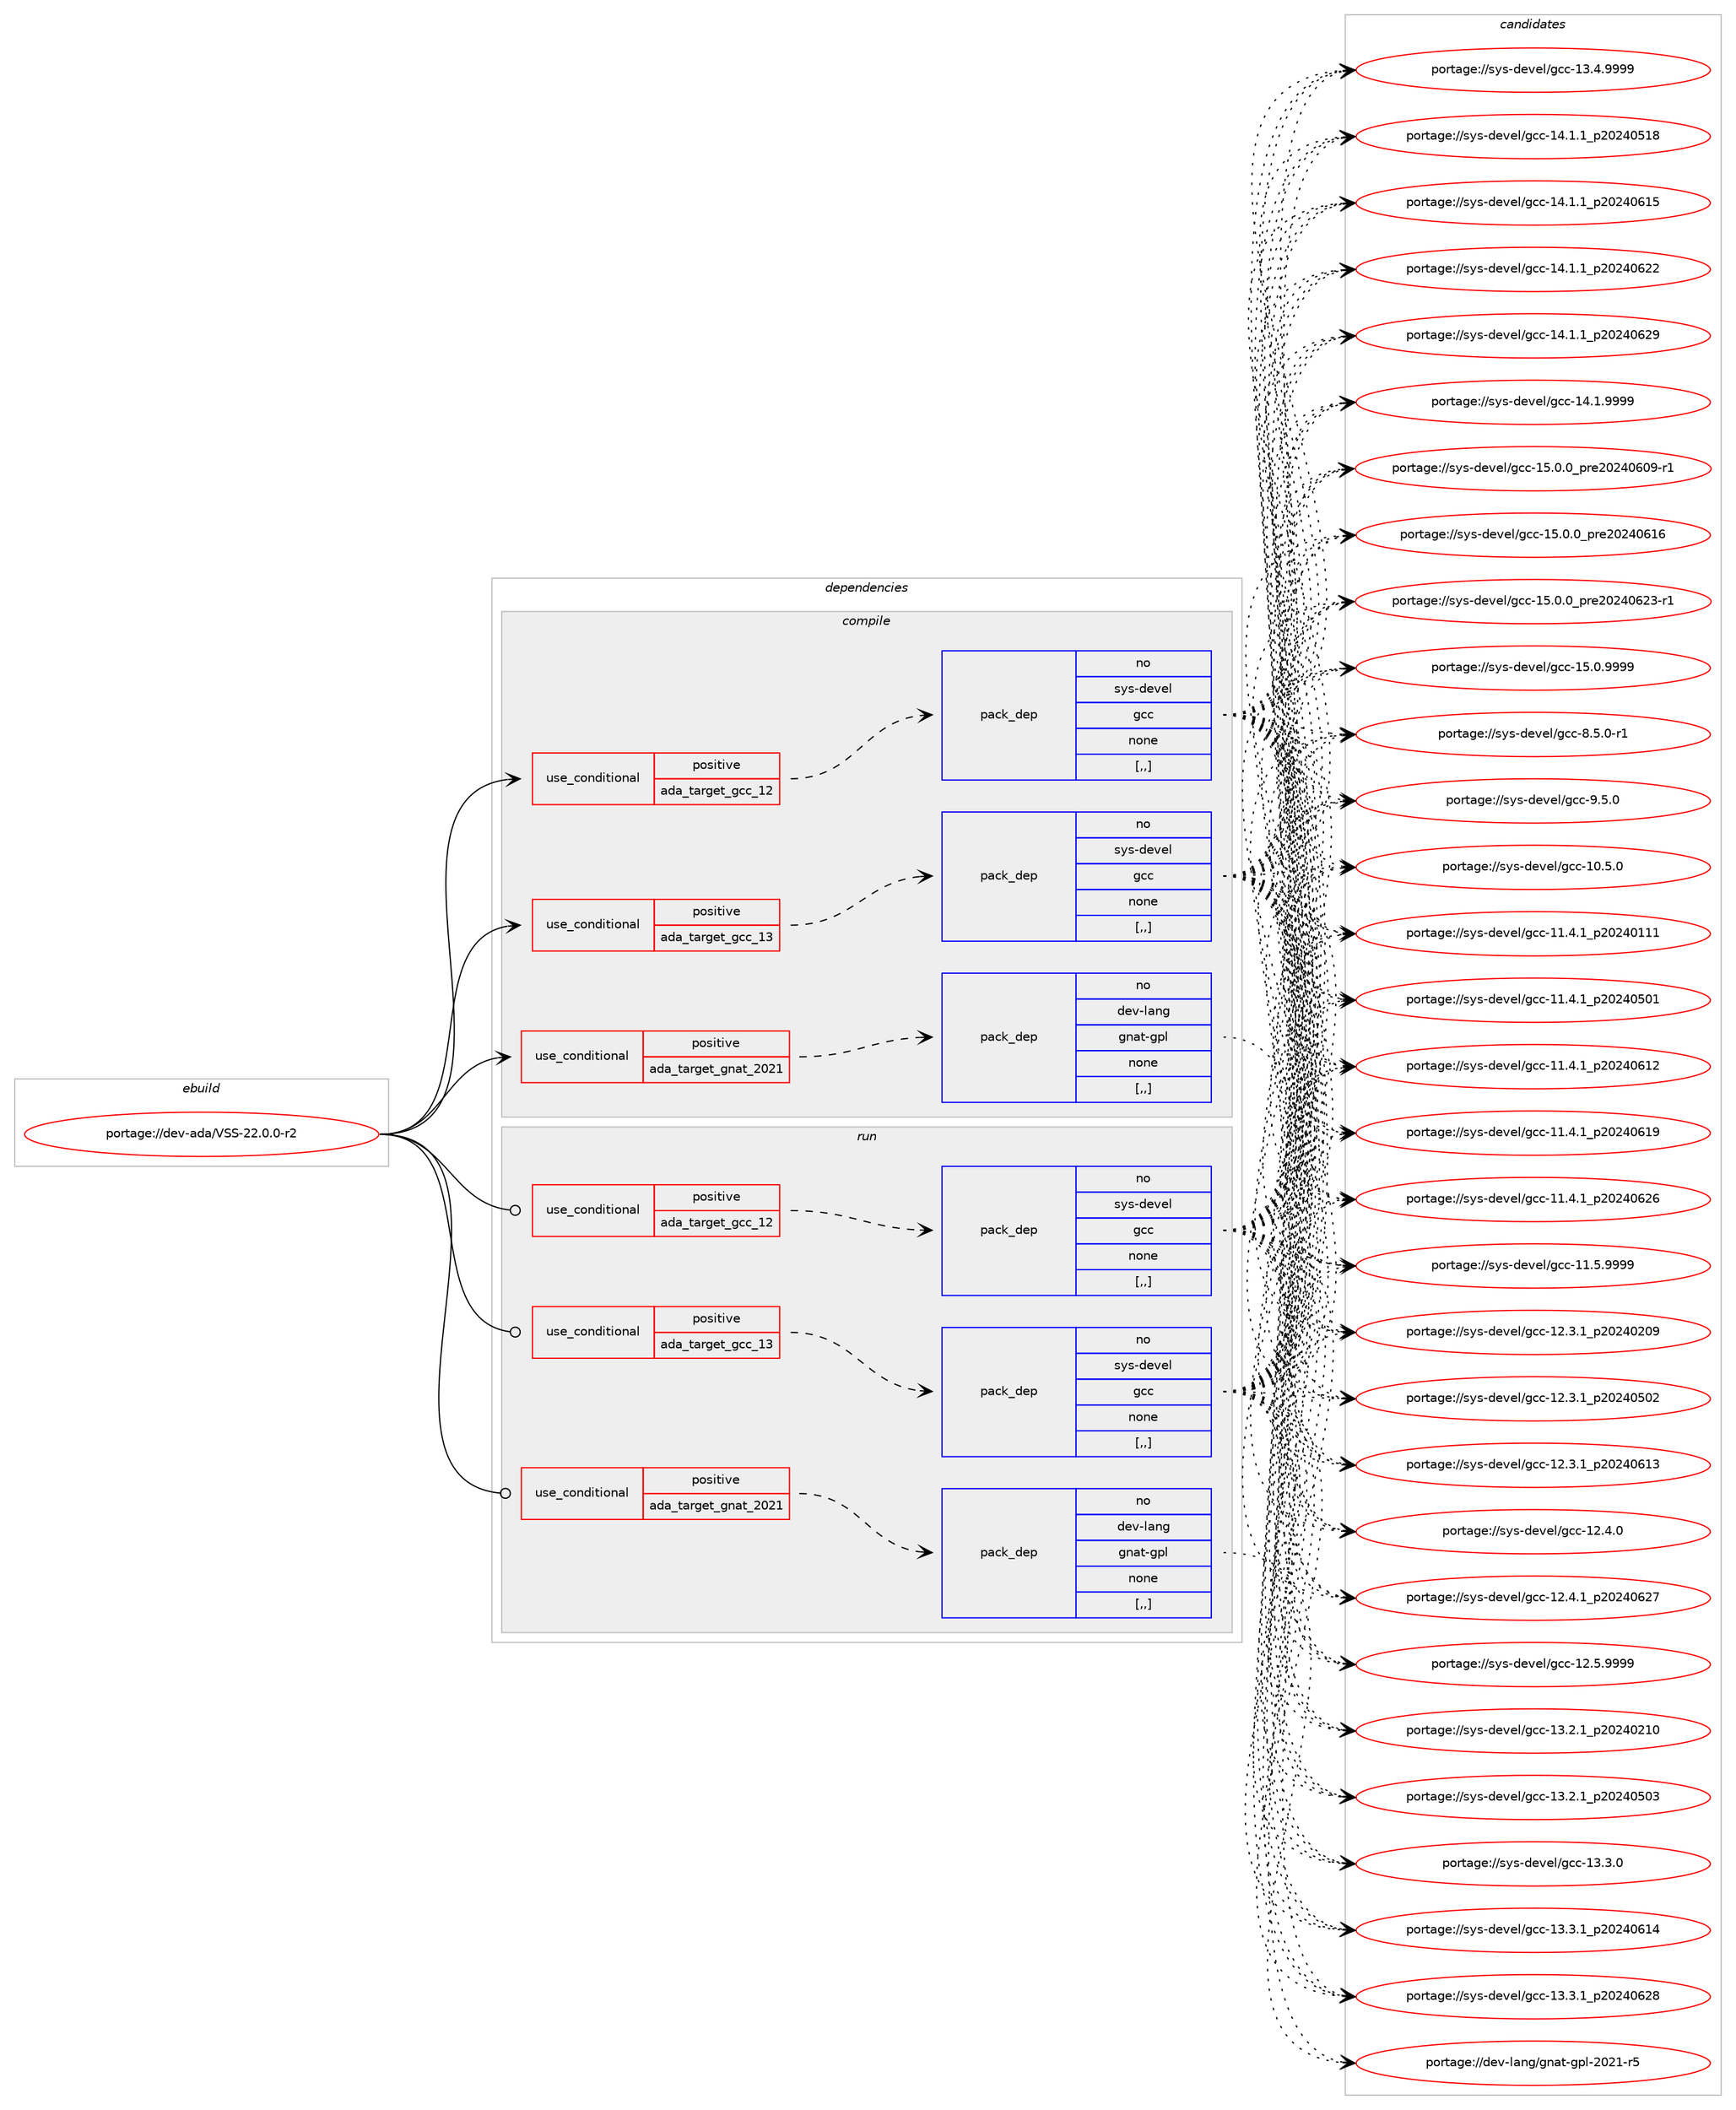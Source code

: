 digraph prolog {

# *************
# Graph options
# *************

newrank=true;
concentrate=true;
compound=true;
graph [rankdir=LR,fontname=Helvetica,fontsize=10,ranksep=1.5];#, ranksep=2.5, nodesep=0.2];
edge  [arrowhead=vee];
node  [fontname=Helvetica,fontsize=10];

# **********
# The ebuild
# **********

subgraph cluster_leftcol {
color=gray;
rank=same;
label=<<i>ebuild</i>>;
id [label="portage://dev-ada/VSS-22.0.0-r2", color=red, width=4, href="../dev-ada/VSS-22.0.0-r2.svg"];
}

# ****************
# The dependencies
# ****************

subgraph cluster_midcol {
color=gray;
label=<<i>dependencies</i>>;
subgraph cluster_compile {
fillcolor="#eeeeee";
style=filled;
label=<<i>compile</i>>;
subgraph cond15946 {
dependency61896 [label=<<TABLE BORDER="0" CELLBORDER="1" CELLSPACING="0" CELLPADDING="4"><TR><TD ROWSPAN="3" CELLPADDING="10">use_conditional</TD></TR><TR><TD>positive</TD></TR><TR><TD>ada_target_gcc_12</TD></TR></TABLE>>, shape=none, color=red];
subgraph pack45059 {
dependency61897 [label=<<TABLE BORDER="0" CELLBORDER="1" CELLSPACING="0" CELLPADDING="4" WIDTH="220"><TR><TD ROWSPAN="6" CELLPADDING="30">pack_dep</TD></TR><TR><TD WIDTH="110">no</TD></TR><TR><TD>sys-devel</TD></TR><TR><TD>gcc</TD></TR><TR><TD>none</TD></TR><TR><TD>[,,]</TD></TR></TABLE>>, shape=none, color=blue];
}
dependency61896:e -> dependency61897:w [weight=20,style="dashed",arrowhead="vee"];
}
id:e -> dependency61896:w [weight=20,style="solid",arrowhead="vee"];
subgraph cond15947 {
dependency61898 [label=<<TABLE BORDER="0" CELLBORDER="1" CELLSPACING="0" CELLPADDING="4"><TR><TD ROWSPAN="3" CELLPADDING="10">use_conditional</TD></TR><TR><TD>positive</TD></TR><TR><TD>ada_target_gcc_13</TD></TR></TABLE>>, shape=none, color=red];
subgraph pack45060 {
dependency61899 [label=<<TABLE BORDER="0" CELLBORDER="1" CELLSPACING="0" CELLPADDING="4" WIDTH="220"><TR><TD ROWSPAN="6" CELLPADDING="30">pack_dep</TD></TR><TR><TD WIDTH="110">no</TD></TR><TR><TD>sys-devel</TD></TR><TR><TD>gcc</TD></TR><TR><TD>none</TD></TR><TR><TD>[,,]</TD></TR></TABLE>>, shape=none, color=blue];
}
dependency61898:e -> dependency61899:w [weight=20,style="dashed",arrowhead="vee"];
}
id:e -> dependency61898:w [weight=20,style="solid",arrowhead="vee"];
subgraph cond15948 {
dependency61900 [label=<<TABLE BORDER="0" CELLBORDER="1" CELLSPACING="0" CELLPADDING="4"><TR><TD ROWSPAN="3" CELLPADDING="10">use_conditional</TD></TR><TR><TD>positive</TD></TR><TR><TD>ada_target_gnat_2021</TD></TR></TABLE>>, shape=none, color=red];
subgraph pack45061 {
dependency61901 [label=<<TABLE BORDER="0" CELLBORDER="1" CELLSPACING="0" CELLPADDING="4" WIDTH="220"><TR><TD ROWSPAN="6" CELLPADDING="30">pack_dep</TD></TR><TR><TD WIDTH="110">no</TD></TR><TR><TD>dev-lang</TD></TR><TR><TD>gnat-gpl</TD></TR><TR><TD>none</TD></TR><TR><TD>[,,]</TD></TR></TABLE>>, shape=none, color=blue];
}
dependency61900:e -> dependency61901:w [weight=20,style="dashed",arrowhead="vee"];
}
id:e -> dependency61900:w [weight=20,style="solid",arrowhead="vee"];
}
subgraph cluster_compileandrun {
fillcolor="#eeeeee";
style=filled;
label=<<i>compile and run</i>>;
}
subgraph cluster_run {
fillcolor="#eeeeee";
style=filled;
label=<<i>run</i>>;
subgraph cond15949 {
dependency61902 [label=<<TABLE BORDER="0" CELLBORDER="1" CELLSPACING="0" CELLPADDING="4"><TR><TD ROWSPAN="3" CELLPADDING="10">use_conditional</TD></TR><TR><TD>positive</TD></TR><TR><TD>ada_target_gcc_12</TD></TR></TABLE>>, shape=none, color=red];
subgraph pack45062 {
dependency61903 [label=<<TABLE BORDER="0" CELLBORDER="1" CELLSPACING="0" CELLPADDING="4" WIDTH="220"><TR><TD ROWSPAN="6" CELLPADDING="30">pack_dep</TD></TR><TR><TD WIDTH="110">no</TD></TR><TR><TD>sys-devel</TD></TR><TR><TD>gcc</TD></TR><TR><TD>none</TD></TR><TR><TD>[,,]</TD></TR></TABLE>>, shape=none, color=blue];
}
dependency61902:e -> dependency61903:w [weight=20,style="dashed",arrowhead="vee"];
}
id:e -> dependency61902:w [weight=20,style="solid",arrowhead="odot"];
subgraph cond15950 {
dependency61904 [label=<<TABLE BORDER="0" CELLBORDER="1" CELLSPACING="0" CELLPADDING="4"><TR><TD ROWSPAN="3" CELLPADDING="10">use_conditional</TD></TR><TR><TD>positive</TD></TR><TR><TD>ada_target_gcc_13</TD></TR></TABLE>>, shape=none, color=red];
subgraph pack45063 {
dependency61905 [label=<<TABLE BORDER="0" CELLBORDER="1" CELLSPACING="0" CELLPADDING="4" WIDTH="220"><TR><TD ROWSPAN="6" CELLPADDING="30">pack_dep</TD></TR><TR><TD WIDTH="110">no</TD></TR><TR><TD>sys-devel</TD></TR><TR><TD>gcc</TD></TR><TR><TD>none</TD></TR><TR><TD>[,,]</TD></TR></TABLE>>, shape=none, color=blue];
}
dependency61904:e -> dependency61905:w [weight=20,style="dashed",arrowhead="vee"];
}
id:e -> dependency61904:w [weight=20,style="solid",arrowhead="odot"];
subgraph cond15951 {
dependency61906 [label=<<TABLE BORDER="0" CELLBORDER="1" CELLSPACING="0" CELLPADDING="4"><TR><TD ROWSPAN="3" CELLPADDING="10">use_conditional</TD></TR><TR><TD>positive</TD></TR><TR><TD>ada_target_gnat_2021</TD></TR></TABLE>>, shape=none, color=red];
subgraph pack45064 {
dependency61907 [label=<<TABLE BORDER="0" CELLBORDER="1" CELLSPACING="0" CELLPADDING="4" WIDTH="220"><TR><TD ROWSPAN="6" CELLPADDING="30">pack_dep</TD></TR><TR><TD WIDTH="110">no</TD></TR><TR><TD>dev-lang</TD></TR><TR><TD>gnat-gpl</TD></TR><TR><TD>none</TD></TR><TR><TD>[,,]</TD></TR></TABLE>>, shape=none, color=blue];
}
dependency61906:e -> dependency61907:w [weight=20,style="dashed",arrowhead="vee"];
}
id:e -> dependency61906:w [weight=20,style="solid",arrowhead="odot"];
}
}

# **************
# The candidates
# **************

subgraph cluster_choices {
rank=same;
color=gray;
label=<<i>candidates</i>>;

subgraph choice45059 {
color=black;
nodesep=1;
choice1151211154510010111810110847103999945494846534648 [label="portage://sys-devel/gcc-10.5.0", color=red, width=4,href="../sys-devel/gcc-10.5.0.svg"];
choice1151211154510010111810110847103999945494946524649951125048505248494949 [label="portage://sys-devel/gcc-11.4.1_p20240111", color=red, width=4,href="../sys-devel/gcc-11.4.1_p20240111.svg"];
choice1151211154510010111810110847103999945494946524649951125048505248534849 [label="portage://sys-devel/gcc-11.4.1_p20240501", color=red, width=4,href="../sys-devel/gcc-11.4.1_p20240501.svg"];
choice1151211154510010111810110847103999945494946524649951125048505248544950 [label="portage://sys-devel/gcc-11.4.1_p20240612", color=red, width=4,href="../sys-devel/gcc-11.4.1_p20240612.svg"];
choice1151211154510010111810110847103999945494946524649951125048505248544957 [label="portage://sys-devel/gcc-11.4.1_p20240619", color=red, width=4,href="../sys-devel/gcc-11.4.1_p20240619.svg"];
choice1151211154510010111810110847103999945494946524649951125048505248545054 [label="portage://sys-devel/gcc-11.4.1_p20240626", color=red, width=4,href="../sys-devel/gcc-11.4.1_p20240626.svg"];
choice1151211154510010111810110847103999945494946534657575757 [label="portage://sys-devel/gcc-11.5.9999", color=red, width=4,href="../sys-devel/gcc-11.5.9999.svg"];
choice1151211154510010111810110847103999945495046514649951125048505248504857 [label="portage://sys-devel/gcc-12.3.1_p20240209", color=red, width=4,href="../sys-devel/gcc-12.3.1_p20240209.svg"];
choice1151211154510010111810110847103999945495046514649951125048505248534850 [label="portage://sys-devel/gcc-12.3.1_p20240502", color=red, width=4,href="../sys-devel/gcc-12.3.1_p20240502.svg"];
choice1151211154510010111810110847103999945495046514649951125048505248544951 [label="portage://sys-devel/gcc-12.3.1_p20240613", color=red, width=4,href="../sys-devel/gcc-12.3.1_p20240613.svg"];
choice1151211154510010111810110847103999945495046524648 [label="portage://sys-devel/gcc-12.4.0", color=red, width=4,href="../sys-devel/gcc-12.4.0.svg"];
choice1151211154510010111810110847103999945495046524649951125048505248545055 [label="portage://sys-devel/gcc-12.4.1_p20240627", color=red, width=4,href="../sys-devel/gcc-12.4.1_p20240627.svg"];
choice1151211154510010111810110847103999945495046534657575757 [label="portage://sys-devel/gcc-12.5.9999", color=red, width=4,href="../sys-devel/gcc-12.5.9999.svg"];
choice1151211154510010111810110847103999945495146504649951125048505248504948 [label="portage://sys-devel/gcc-13.2.1_p20240210", color=red, width=4,href="../sys-devel/gcc-13.2.1_p20240210.svg"];
choice1151211154510010111810110847103999945495146504649951125048505248534851 [label="portage://sys-devel/gcc-13.2.1_p20240503", color=red, width=4,href="../sys-devel/gcc-13.2.1_p20240503.svg"];
choice1151211154510010111810110847103999945495146514648 [label="portage://sys-devel/gcc-13.3.0", color=red, width=4,href="../sys-devel/gcc-13.3.0.svg"];
choice1151211154510010111810110847103999945495146514649951125048505248544952 [label="portage://sys-devel/gcc-13.3.1_p20240614", color=red, width=4,href="../sys-devel/gcc-13.3.1_p20240614.svg"];
choice1151211154510010111810110847103999945495146514649951125048505248545056 [label="portage://sys-devel/gcc-13.3.1_p20240628", color=red, width=4,href="../sys-devel/gcc-13.3.1_p20240628.svg"];
choice1151211154510010111810110847103999945495146524657575757 [label="portage://sys-devel/gcc-13.4.9999", color=red, width=4,href="../sys-devel/gcc-13.4.9999.svg"];
choice1151211154510010111810110847103999945495246494649951125048505248534956 [label="portage://sys-devel/gcc-14.1.1_p20240518", color=red, width=4,href="../sys-devel/gcc-14.1.1_p20240518.svg"];
choice1151211154510010111810110847103999945495246494649951125048505248544953 [label="portage://sys-devel/gcc-14.1.1_p20240615", color=red, width=4,href="../sys-devel/gcc-14.1.1_p20240615.svg"];
choice1151211154510010111810110847103999945495246494649951125048505248545050 [label="portage://sys-devel/gcc-14.1.1_p20240622", color=red, width=4,href="../sys-devel/gcc-14.1.1_p20240622.svg"];
choice1151211154510010111810110847103999945495246494649951125048505248545057 [label="portage://sys-devel/gcc-14.1.1_p20240629", color=red, width=4,href="../sys-devel/gcc-14.1.1_p20240629.svg"];
choice1151211154510010111810110847103999945495246494657575757 [label="portage://sys-devel/gcc-14.1.9999", color=red, width=4,href="../sys-devel/gcc-14.1.9999.svg"];
choice11512111545100101118101108471039999454953464846489511211410150485052485448574511449 [label="portage://sys-devel/gcc-15.0.0_pre20240609-r1", color=red, width=4,href="../sys-devel/gcc-15.0.0_pre20240609-r1.svg"];
choice1151211154510010111810110847103999945495346484648951121141015048505248544954 [label="portage://sys-devel/gcc-15.0.0_pre20240616", color=red, width=4,href="../sys-devel/gcc-15.0.0_pre20240616.svg"];
choice11512111545100101118101108471039999454953464846489511211410150485052485450514511449 [label="portage://sys-devel/gcc-15.0.0_pre20240623-r1", color=red, width=4,href="../sys-devel/gcc-15.0.0_pre20240623-r1.svg"];
choice1151211154510010111810110847103999945495346484657575757 [label="portage://sys-devel/gcc-15.0.9999", color=red, width=4,href="../sys-devel/gcc-15.0.9999.svg"];
choice115121115451001011181011084710399994556465346484511449 [label="portage://sys-devel/gcc-8.5.0-r1", color=red, width=4,href="../sys-devel/gcc-8.5.0-r1.svg"];
choice11512111545100101118101108471039999455746534648 [label="portage://sys-devel/gcc-9.5.0", color=red, width=4,href="../sys-devel/gcc-9.5.0.svg"];
dependency61897:e -> choice1151211154510010111810110847103999945494846534648:w [style=dotted,weight="100"];
dependency61897:e -> choice1151211154510010111810110847103999945494946524649951125048505248494949:w [style=dotted,weight="100"];
dependency61897:e -> choice1151211154510010111810110847103999945494946524649951125048505248534849:w [style=dotted,weight="100"];
dependency61897:e -> choice1151211154510010111810110847103999945494946524649951125048505248544950:w [style=dotted,weight="100"];
dependency61897:e -> choice1151211154510010111810110847103999945494946524649951125048505248544957:w [style=dotted,weight="100"];
dependency61897:e -> choice1151211154510010111810110847103999945494946524649951125048505248545054:w [style=dotted,weight="100"];
dependency61897:e -> choice1151211154510010111810110847103999945494946534657575757:w [style=dotted,weight="100"];
dependency61897:e -> choice1151211154510010111810110847103999945495046514649951125048505248504857:w [style=dotted,weight="100"];
dependency61897:e -> choice1151211154510010111810110847103999945495046514649951125048505248534850:w [style=dotted,weight="100"];
dependency61897:e -> choice1151211154510010111810110847103999945495046514649951125048505248544951:w [style=dotted,weight="100"];
dependency61897:e -> choice1151211154510010111810110847103999945495046524648:w [style=dotted,weight="100"];
dependency61897:e -> choice1151211154510010111810110847103999945495046524649951125048505248545055:w [style=dotted,weight="100"];
dependency61897:e -> choice1151211154510010111810110847103999945495046534657575757:w [style=dotted,weight="100"];
dependency61897:e -> choice1151211154510010111810110847103999945495146504649951125048505248504948:w [style=dotted,weight="100"];
dependency61897:e -> choice1151211154510010111810110847103999945495146504649951125048505248534851:w [style=dotted,weight="100"];
dependency61897:e -> choice1151211154510010111810110847103999945495146514648:w [style=dotted,weight="100"];
dependency61897:e -> choice1151211154510010111810110847103999945495146514649951125048505248544952:w [style=dotted,weight="100"];
dependency61897:e -> choice1151211154510010111810110847103999945495146514649951125048505248545056:w [style=dotted,weight="100"];
dependency61897:e -> choice1151211154510010111810110847103999945495146524657575757:w [style=dotted,weight="100"];
dependency61897:e -> choice1151211154510010111810110847103999945495246494649951125048505248534956:w [style=dotted,weight="100"];
dependency61897:e -> choice1151211154510010111810110847103999945495246494649951125048505248544953:w [style=dotted,weight="100"];
dependency61897:e -> choice1151211154510010111810110847103999945495246494649951125048505248545050:w [style=dotted,weight="100"];
dependency61897:e -> choice1151211154510010111810110847103999945495246494649951125048505248545057:w [style=dotted,weight="100"];
dependency61897:e -> choice1151211154510010111810110847103999945495246494657575757:w [style=dotted,weight="100"];
dependency61897:e -> choice11512111545100101118101108471039999454953464846489511211410150485052485448574511449:w [style=dotted,weight="100"];
dependency61897:e -> choice1151211154510010111810110847103999945495346484648951121141015048505248544954:w [style=dotted,weight="100"];
dependency61897:e -> choice11512111545100101118101108471039999454953464846489511211410150485052485450514511449:w [style=dotted,weight="100"];
dependency61897:e -> choice1151211154510010111810110847103999945495346484657575757:w [style=dotted,weight="100"];
dependency61897:e -> choice115121115451001011181011084710399994556465346484511449:w [style=dotted,weight="100"];
dependency61897:e -> choice11512111545100101118101108471039999455746534648:w [style=dotted,weight="100"];
}
subgraph choice45060 {
color=black;
nodesep=1;
choice1151211154510010111810110847103999945494846534648 [label="portage://sys-devel/gcc-10.5.0", color=red, width=4,href="../sys-devel/gcc-10.5.0.svg"];
choice1151211154510010111810110847103999945494946524649951125048505248494949 [label="portage://sys-devel/gcc-11.4.1_p20240111", color=red, width=4,href="../sys-devel/gcc-11.4.1_p20240111.svg"];
choice1151211154510010111810110847103999945494946524649951125048505248534849 [label="portage://sys-devel/gcc-11.4.1_p20240501", color=red, width=4,href="../sys-devel/gcc-11.4.1_p20240501.svg"];
choice1151211154510010111810110847103999945494946524649951125048505248544950 [label="portage://sys-devel/gcc-11.4.1_p20240612", color=red, width=4,href="../sys-devel/gcc-11.4.1_p20240612.svg"];
choice1151211154510010111810110847103999945494946524649951125048505248544957 [label="portage://sys-devel/gcc-11.4.1_p20240619", color=red, width=4,href="../sys-devel/gcc-11.4.1_p20240619.svg"];
choice1151211154510010111810110847103999945494946524649951125048505248545054 [label="portage://sys-devel/gcc-11.4.1_p20240626", color=red, width=4,href="../sys-devel/gcc-11.4.1_p20240626.svg"];
choice1151211154510010111810110847103999945494946534657575757 [label="portage://sys-devel/gcc-11.5.9999", color=red, width=4,href="../sys-devel/gcc-11.5.9999.svg"];
choice1151211154510010111810110847103999945495046514649951125048505248504857 [label="portage://sys-devel/gcc-12.3.1_p20240209", color=red, width=4,href="../sys-devel/gcc-12.3.1_p20240209.svg"];
choice1151211154510010111810110847103999945495046514649951125048505248534850 [label="portage://sys-devel/gcc-12.3.1_p20240502", color=red, width=4,href="../sys-devel/gcc-12.3.1_p20240502.svg"];
choice1151211154510010111810110847103999945495046514649951125048505248544951 [label="portage://sys-devel/gcc-12.3.1_p20240613", color=red, width=4,href="../sys-devel/gcc-12.3.1_p20240613.svg"];
choice1151211154510010111810110847103999945495046524648 [label="portage://sys-devel/gcc-12.4.0", color=red, width=4,href="../sys-devel/gcc-12.4.0.svg"];
choice1151211154510010111810110847103999945495046524649951125048505248545055 [label="portage://sys-devel/gcc-12.4.1_p20240627", color=red, width=4,href="../sys-devel/gcc-12.4.1_p20240627.svg"];
choice1151211154510010111810110847103999945495046534657575757 [label="portage://sys-devel/gcc-12.5.9999", color=red, width=4,href="../sys-devel/gcc-12.5.9999.svg"];
choice1151211154510010111810110847103999945495146504649951125048505248504948 [label="portage://sys-devel/gcc-13.2.1_p20240210", color=red, width=4,href="../sys-devel/gcc-13.2.1_p20240210.svg"];
choice1151211154510010111810110847103999945495146504649951125048505248534851 [label="portage://sys-devel/gcc-13.2.1_p20240503", color=red, width=4,href="../sys-devel/gcc-13.2.1_p20240503.svg"];
choice1151211154510010111810110847103999945495146514648 [label="portage://sys-devel/gcc-13.3.0", color=red, width=4,href="../sys-devel/gcc-13.3.0.svg"];
choice1151211154510010111810110847103999945495146514649951125048505248544952 [label="portage://sys-devel/gcc-13.3.1_p20240614", color=red, width=4,href="../sys-devel/gcc-13.3.1_p20240614.svg"];
choice1151211154510010111810110847103999945495146514649951125048505248545056 [label="portage://sys-devel/gcc-13.3.1_p20240628", color=red, width=4,href="../sys-devel/gcc-13.3.1_p20240628.svg"];
choice1151211154510010111810110847103999945495146524657575757 [label="portage://sys-devel/gcc-13.4.9999", color=red, width=4,href="../sys-devel/gcc-13.4.9999.svg"];
choice1151211154510010111810110847103999945495246494649951125048505248534956 [label="portage://sys-devel/gcc-14.1.1_p20240518", color=red, width=4,href="../sys-devel/gcc-14.1.1_p20240518.svg"];
choice1151211154510010111810110847103999945495246494649951125048505248544953 [label="portage://sys-devel/gcc-14.1.1_p20240615", color=red, width=4,href="../sys-devel/gcc-14.1.1_p20240615.svg"];
choice1151211154510010111810110847103999945495246494649951125048505248545050 [label="portage://sys-devel/gcc-14.1.1_p20240622", color=red, width=4,href="../sys-devel/gcc-14.1.1_p20240622.svg"];
choice1151211154510010111810110847103999945495246494649951125048505248545057 [label="portage://sys-devel/gcc-14.1.1_p20240629", color=red, width=4,href="../sys-devel/gcc-14.1.1_p20240629.svg"];
choice1151211154510010111810110847103999945495246494657575757 [label="portage://sys-devel/gcc-14.1.9999", color=red, width=4,href="../sys-devel/gcc-14.1.9999.svg"];
choice11512111545100101118101108471039999454953464846489511211410150485052485448574511449 [label="portage://sys-devel/gcc-15.0.0_pre20240609-r1", color=red, width=4,href="../sys-devel/gcc-15.0.0_pre20240609-r1.svg"];
choice1151211154510010111810110847103999945495346484648951121141015048505248544954 [label="portage://sys-devel/gcc-15.0.0_pre20240616", color=red, width=4,href="../sys-devel/gcc-15.0.0_pre20240616.svg"];
choice11512111545100101118101108471039999454953464846489511211410150485052485450514511449 [label="portage://sys-devel/gcc-15.0.0_pre20240623-r1", color=red, width=4,href="../sys-devel/gcc-15.0.0_pre20240623-r1.svg"];
choice1151211154510010111810110847103999945495346484657575757 [label="portage://sys-devel/gcc-15.0.9999", color=red, width=4,href="../sys-devel/gcc-15.0.9999.svg"];
choice115121115451001011181011084710399994556465346484511449 [label="portage://sys-devel/gcc-8.5.0-r1", color=red, width=4,href="../sys-devel/gcc-8.5.0-r1.svg"];
choice11512111545100101118101108471039999455746534648 [label="portage://sys-devel/gcc-9.5.0", color=red, width=4,href="../sys-devel/gcc-9.5.0.svg"];
dependency61899:e -> choice1151211154510010111810110847103999945494846534648:w [style=dotted,weight="100"];
dependency61899:e -> choice1151211154510010111810110847103999945494946524649951125048505248494949:w [style=dotted,weight="100"];
dependency61899:e -> choice1151211154510010111810110847103999945494946524649951125048505248534849:w [style=dotted,weight="100"];
dependency61899:e -> choice1151211154510010111810110847103999945494946524649951125048505248544950:w [style=dotted,weight="100"];
dependency61899:e -> choice1151211154510010111810110847103999945494946524649951125048505248544957:w [style=dotted,weight="100"];
dependency61899:e -> choice1151211154510010111810110847103999945494946524649951125048505248545054:w [style=dotted,weight="100"];
dependency61899:e -> choice1151211154510010111810110847103999945494946534657575757:w [style=dotted,weight="100"];
dependency61899:e -> choice1151211154510010111810110847103999945495046514649951125048505248504857:w [style=dotted,weight="100"];
dependency61899:e -> choice1151211154510010111810110847103999945495046514649951125048505248534850:w [style=dotted,weight="100"];
dependency61899:e -> choice1151211154510010111810110847103999945495046514649951125048505248544951:w [style=dotted,weight="100"];
dependency61899:e -> choice1151211154510010111810110847103999945495046524648:w [style=dotted,weight="100"];
dependency61899:e -> choice1151211154510010111810110847103999945495046524649951125048505248545055:w [style=dotted,weight="100"];
dependency61899:e -> choice1151211154510010111810110847103999945495046534657575757:w [style=dotted,weight="100"];
dependency61899:e -> choice1151211154510010111810110847103999945495146504649951125048505248504948:w [style=dotted,weight="100"];
dependency61899:e -> choice1151211154510010111810110847103999945495146504649951125048505248534851:w [style=dotted,weight="100"];
dependency61899:e -> choice1151211154510010111810110847103999945495146514648:w [style=dotted,weight="100"];
dependency61899:e -> choice1151211154510010111810110847103999945495146514649951125048505248544952:w [style=dotted,weight="100"];
dependency61899:e -> choice1151211154510010111810110847103999945495146514649951125048505248545056:w [style=dotted,weight="100"];
dependency61899:e -> choice1151211154510010111810110847103999945495146524657575757:w [style=dotted,weight="100"];
dependency61899:e -> choice1151211154510010111810110847103999945495246494649951125048505248534956:w [style=dotted,weight="100"];
dependency61899:e -> choice1151211154510010111810110847103999945495246494649951125048505248544953:w [style=dotted,weight="100"];
dependency61899:e -> choice1151211154510010111810110847103999945495246494649951125048505248545050:w [style=dotted,weight="100"];
dependency61899:e -> choice1151211154510010111810110847103999945495246494649951125048505248545057:w [style=dotted,weight="100"];
dependency61899:e -> choice1151211154510010111810110847103999945495246494657575757:w [style=dotted,weight="100"];
dependency61899:e -> choice11512111545100101118101108471039999454953464846489511211410150485052485448574511449:w [style=dotted,weight="100"];
dependency61899:e -> choice1151211154510010111810110847103999945495346484648951121141015048505248544954:w [style=dotted,weight="100"];
dependency61899:e -> choice11512111545100101118101108471039999454953464846489511211410150485052485450514511449:w [style=dotted,weight="100"];
dependency61899:e -> choice1151211154510010111810110847103999945495346484657575757:w [style=dotted,weight="100"];
dependency61899:e -> choice115121115451001011181011084710399994556465346484511449:w [style=dotted,weight="100"];
dependency61899:e -> choice11512111545100101118101108471039999455746534648:w [style=dotted,weight="100"];
}
subgraph choice45061 {
color=black;
nodesep=1;
choice100101118451089711010347103110971164510311210845504850494511453 [label="portage://dev-lang/gnat-gpl-2021-r5", color=red, width=4,href="../dev-lang/gnat-gpl-2021-r5.svg"];
dependency61901:e -> choice100101118451089711010347103110971164510311210845504850494511453:w [style=dotted,weight="100"];
}
subgraph choice45062 {
color=black;
nodesep=1;
choice1151211154510010111810110847103999945494846534648 [label="portage://sys-devel/gcc-10.5.0", color=red, width=4,href="../sys-devel/gcc-10.5.0.svg"];
choice1151211154510010111810110847103999945494946524649951125048505248494949 [label="portage://sys-devel/gcc-11.4.1_p20240111", color=red, width=4,href="../sys-devel/gcc-11.4.1_p20240111.svg"];
choice1151211154510010111810110847103999945494946524649951125048505248534849 [label="portage://sys-devel/gcc-11.4.1_p20240501", color=red, width=4,href="../sys-devel/gcc-11.4.1_p20240501.svg"];
choice1151211154510010111810110847103999945494946524649951125048505248544950 [label="portage://sys-devel/gcc-11.4.1_p20240612", color=red, width=4,href="../sys-devel/gcc-11.4.1_p20240612.svg"];
choice1151211154510010111810110847103999945494946524649951125048505248544957 [label="portage://sys-devel/gcc-11.4.1_p20240619", color=red, width=4,href="../sys-devel/gcc-11.4.1_p20240619.svg"];
choice1151211154510010111810110847103999945494946524649951125048505248545054 [label="portage://sys-devel/gcc-11.4.1_p20240626", color=red, width=4,href="../sys-devel/gcc-11.4.1_p20240626.svg"];
choice1151211154510010111810110847103999945494946534657575757 [label="portage://sys-devel/gcc-11.5.9999", color=red, width=4,href="../sys-devel/gcc-11.5.9999.svg"];
choice1151211154510010111810110847103999945495046514649951125048505248504857 [label="portage://sys-devel/gcc-12.3.1_p20240209", color=red, width=4,href="../sys-devel/gcc-12.3.1_p20240209.svg"];
choice1151211154510010111810110847103999945495046514649951125048505248534850 [label="portage://sys-devel/gcc-12.3.1_p20240502", color=red, width=4,href="../sys-devel/gcc-12.3.1_p20240502.svg"];
choice1151211154510010111810110847103999945495046514649951125048505248544951 [label="portage://sys-devel/gcc-12.3.1_p20240613", color=red, width=4,href="../sys-devel/gcc-12.3.1_p20240613.svg"];
choice1151211154510010111810110847103999945495046524648 [label="portage://sys-devel/gcc-12.4.0", color=red, width=4,href="../sys-devel/gcc-12.4.0.svg"];
choice1151211154510010111810110847103999945495046524649951125048505248545055 [label="portage://sys-devel/gcc-12.4.1_p20240627", color=red, width=4,href="../sys-devel/gcc-12.4.1_p20240627.svg"];
choice1151211154510010111810110847103999945495046534657575757 [label="portage://sys-devel/gcc-12.5.9999", color=red, width=4,href="../sys-devel/gcc-12.5.9999.svg"];
choice1151211154510010111810110847103999945495146504649951125048505248504948 [label="portage://sys-devel/gcc-13.2.1_p20240210", color=red, width=4,href="../sys-devel/gcc-13.2.1_p20240210.svg"];
choice1151211154510010111810110847103999945495146504649951125048505248534851 [label="portage://sys-devel/gcc-13.2.1_p20240503", color=red, width=4,href="../sys-devel/gcc-13.2.1_p20240503.svg"];
choice1151211154510010111810110847103999945495146514648 [label="portage://sys-devel/gcc-13.3.0", color=red, width=4,href="../sys-devel/gcc-13.3.0.svg"];
choice1151211154510010111810110847103999945495146514649951125048505248544952 [label="portage://sys-devel/gcc-13.3.1_p20240614", color=red, width=4,href="../sys-devel/gcc-13.3.1_p20240614.svg"];
choice1151211154510010111810110847103999945495146514649951125048505248545056 [label="portage://sys-devel/gcc-13.3.1_p20240628", color=red, width=4,href="../sys-devel/gcc-13.3.1_p20240628.svg"];
choice1151211154510010111810110847103999945495146524657575757 [label="portage://sys-devel/gcc-13.4.9999", color=red, width=4,href="../sys-devel/gcc-13.4.9999.svg"];
choice1151211154510010111810110847103999945495246494649951125048505248534956 [label="portage://sys-devel/gcc-14.1.1_p20240518", color=red, width=4,href="../sys-devel/gcc-14.1.1_p20240518.svg"];
choice1151211154510010111810110847103999945495246494649951125048505248544953 [label="portage://sys-devel/gcc-14.1.1_p20240615", color=red, width=4,href="../sys-devel/gcc-14.1.1_p20240615.svg"];
choice1151211154510010111810110847103999945495246494649951125048505248545050 [label="portage://sys-devel/gcc-14.1.1_p20240622", color=red, width=4,href="../sys-devel/gcc-14.1.1_p20240622.svg"];
choice1151211154510010111810110847103999945495246494649951125048505248545057 [label="portage://sys-devel/gcc-14.1.1_p20240629", color=red, width=4,href="../sys-devel/gcc-14.1.1_p20240629.svg"];
choice1151211154510010111810110847103999945495246494657575757 [label="portage://sys-devel/gcc-14.1.9999", color=red, width=4,href="../sys-devel/gcc-14.1.9999.svg"];
choice11512111545100101118101108471039999454953464846489511211410150485052485448574511449 [label="portage://sys-devel/gcc-15.0.0_pre20240609-r1", color=red, width=4,href="../sys-devel/gcc-15.0.0_pre20240609-r1.svg"];
choice1151211154510010111810110847103999945495346484648951121141015048505248544954 [label="portage://sys-devel/gcc-15.0.0_pre20240616", color=red, width=4,href="../sys-devel/gcc-15.0.0_pre20240616.svg"];
choice11512111545100101118101108471039999454953464846489511211410150485052485450514511449 [label="portage://sys-devel/gcc-15.0.0_pre20240623-r1", color=red, width=4,href="../sys-devel/gcc-15.0.0_pre20240623-r1.svg"];
choice1151211154510010111810110847103999945495346484657575757 [label="portage://sys-devel/gcc-15.0.9999", color=red, width=4,href="../sys-devel/gcc-15.0.9999.svg"];
choice115121115451001011181011084710399994556465346484511449 [label="portage://sys-devel/gcc-8.5.0-r1", color=red, width=4,href="../sys-devel/gcc-8.5.0-r1.svg"];
choice11512111545100101118101108471039999455746534648 [label="portage://sys-devel/gcc-9.5.0", color=red, width=4,href="../sys-devel/gcc-9.5.0.svg"];
dependency61903:e -> choice1151211154510010111810110847103999945494846534648:w [style=dotted,weight="100"];
dependency61903:e -> choice1151211154510010111810110847103999945494946524649951125048505248494949:w [style=dotted,weight="100"];
dependency61903:e -> choice1151211154510010111810110847103999945494946524649951125048505248534849:w [style=dotted,weight="100"];
dependency61903:e -> choice1151211154510010111810110847103999945494946524649951125048505248544950:w [style=dotted,weight="100"];
dependency61903:e -> choice1151211154510010111810110847103999945494946524649951125048505248544957:w [style=dotted,weight="100"];
dependency61903:e -> choice1151211154510010111810110847103999945494946524649951125048505248545054:w [style=dotted,weight="100"];
dependency61903:e -> choice1151211154510010111810110847103999945494946534657575757:w [style=dotted,weight="100"];
dependency61903:e -> choice1151211154510010111810110847103999945495046514649951125048505248504857:w [style=dotted,weight="100"];
dependency61903:e -> choice1151211154510010111810110847103999945495046514649951125048505248534850:w [style=dotted,weight="100"];
dependency61903:e -> choice1151211154510010111810110847103999945495046514649951125048505248544951:w [style=dotted,weight="100"];
dependency61903:e -> choice1151211154510010111810110847103999945495046524648:w [style=dotted,weight="100"];
dependency61903:e -> choice1151211154510010111810110847103999945495046524649951125048505248545055:w [style=dotted,weight="100"];
dependency61903:e -> choice1151211154510010111810110847103999945495046534657575757:w [style=dotted,weight="100"];
dependency61903:e -> choice1151211154510010111810110847103999945495146504649951125048505248504948:w [style=dotted,weight="100"];
dependency61903:e -> choice1151211154510010111810110847103999945495146504649951125048505248534851:w [style=dotted,weight="100"];
dependency61903:e -> choice1151211154510010111810110847103999945495146514648:w [style=dotted,weight="100"];
dependency61903:e -> choice1151211154510010111810110847103999945495146514649951125048505248544952:w [style=dotted,weight="100"];
dependency61903:e -> choice1151211154510010111810110847103999945495146514649951125048505248545056:w [style=dotted,weight="100"];
dependency61903:e -> choice1151211154510010111810110847103999945495146524657575757:w [style=dotted,weight="100"];
dependency61903:e -> choice1151211154510010111810110847103999945495246494649951125048505248534956:w [style=dotted,weight="100"];
dependency61903:e -> choice1151211154510010111810110847103999945495246494649951125048505248544953:w [style=dotted,weight="100"];
dependency61903:e -> choice1151211154510010111810110847103999945495246494649951125048505248545050:w [style=dotted,weight="100"];
dependency61903:e -> choice1151211154510010111810110847103999945495246494649951125048505248545057:w [style=dotted,weight="100"];
dependency61903:e -> choice1151211154510010111810110847103999945495246494657575757:w [style=dotted,weight="100"];
dependency61903:e -> choice11512111545100101118101108471039999454953464846489511211410150485052485448574511449:w [style=dotted,weight="100"];
dependency61903:e -> choice1151211154510010111810110847103999945495346484648951121141015048505248544954:w [style=dotted,weight="100"];
dependency61903:e -> choice11512111545100101118101108471039999454953464846489511211410150485052485450514511449:w [style=dotted,weight="100"];
dependency61903:e -> choice1151211154510010111810110847103999945495346484657575757:w [style=dotted,weight="100"];
dependency61903:e -> choice115121115451001011181011084710399994556465346484511449:w [style=dotted,weight="100"];
dependency61903:e -> choice11512111545100101118101108471039999455746534648:w [style=dotted,weight="100"];
}
subgraph choice45063 {
color=black;
nodesep=1;
choice1151211154510010111810110847103999945494846534648 [label="portage://sys-devel/gcc-10.5.0", color=red, width=4,href="../sys-devel/gcc-10.5.0.svg"];
choice1151211154510010111810110847103999945494946524649951125048505248494949 [label="portage://sys-devel/gcc-11.4.1_p20240111", color=red, width=4,href="../sys-devel/gcc-11.4.1_p20240111.svg"];
choice1151211154510010111810110847103999945494946524649951125048505248534849 [label="portage://sys-devel/gcc-11.4.1_p20240501", color=red, width=4,href="../sys-devel/gcc-11.4.1_p20240501.svg"];
choice1151211154510010111810110847103999945494946524649951125048505248544950 [label="portage://sys-devel/gcc-11.4.1_p20240612", color=red, width=4,href="../sys-devel/gcc-11.4.1_p20240612.svg"];
choice1151211154510010111810110847103999945494946524649951125048505248544957 [label="portage://sys-devel/gcc-11.4.1_p20240619", color=red, width=4,href="../sys-devel/gcc-11.4.1_p20240619.svg"];
choice1151211154510010111810110847103999945494946524649951125048505248545054 [label="portage://sys-devel/gcc-11.4.1_p20240626", color=red, width=4,href="../sys-devel/gcc-11.4.1_p20240626.svg"];
choice1151211154510010111810110847103999945494946534657575757 [label="portage://sys-devel/gcc-11.5.9999", color=red, width=4,href="../sys-devel/gcc-11.5.9999.svg"];
choice1151211154510010111810110847103999945495046514649951125048505248504857 [label="portage://sys-devel/gcc-12.3.1_p20240209", color=red, width=4,href="../sys-devel/gcc-12.3.1_p20240209.svg"];
choice1151211154510010111810110847103999945495046514649951125048505248534850 [label="portage://sys-devel/gcc-12.3.1_p20240502", color=red, width=4,href="../sys-devel/gcc-12.3.1_p20240502.svg"];
choice1151211154510010111810110847103999945495046514649951125048505248544951 [label="portage://sys-devel/gcc-12.3.1_p20240613", color=red, width=4,href="../sys-devel/gcc-12.3.1_p20240613.svg"];
choice1151211154510010111810110847103999945495046524648 [label="portage://sys-devel/gcc-12.4.0", color=red, width=4,href="../sys-devel/gcc-12.4.0.svg"];
choice1151211154510010111810110847103999945495046524649951125048505248545055 [label="portage://sys-devel/gcc-12.4.1_p20240627", color=red, width=4,href="../sys-devel/gcc-12.4.1_p20240627.svg"];
choice1151211154510010111810110847103999945495046534657575757 [label="portage://sys-devel/gcc-12.5.9999", color=red, width=4,href="../sys-devel/gcc-12.5.9999.svg"];
choice1151211154510010111810110847103999945495146504649951125048505248504948 [label="portage://sys-devel/gcc-13.2.1_p20240210", color=red, width=4,href="../sys-devel/gcc-13.2.1_p20240210.svg"];
choice1151211154510010111810110847103999945495146504649951125048505248534851 [label="portage://sys-devel/gcc-13.2.1_p20240503", color=red, width=4,href="../sys-devel/gcc-13.2.1_p20240503.svg"];
choice1151211154510010111810110847103999945495146514648 [label="portage://sys-devel/gcc-13.3.0", color=red, width=4,href="../sys-devel/gcc-13.3.0.svg"];
choice1151211154510010111810110847103999945495146514649951125048505248544952 [label="portage://sys-devel/gcc-13.3.1_p20240614", color=red, width=4,href="../sys-devel/gcc-13.3.1_p20240614.svg"];
choice1151211154510010111810110847103999945495146514649951125048505248545056 [label="portage://sys-devel/gcc-13.3.1_p20240628", color=red, width=4,href="../sys-devel/gcc-13.3.1_p20240628.svg"];
choice1151211154510010111810110847103999945495146524657575757 [label="portage://sys-devel/gcc-13.4.9999", color=red, width=4,href="../sys-devel/gcc-13.4.9999.svg"];
choice1151211154510010111810110847103999945495246494649951125048505248534956 [label="portage://sys-devel/gcc-14.1.1_p20240518", color=red, width=4,href="../sys-devel/gcc-14.1.1_p20240518.svg"];
choice1151211154510010111810110847103999945495246494649951125048505248544953 [label="portage://sys-devel/gcc-14.1.1_p20240615", color=red, width=4,href="../sys-devel/gcc-14.1.1_p20240615.svg"];
choice1151211154510010111810110847103999945495246494649951125048505248545050 [label="portage://sys-devel/gcc-14.1.1_p20240622", color=red, width=4,href="../sys-devel/gcc-14.1.1_p20240622.svg"];
choice1151211154510010111810110847103999945495246494649951125048505248545057 [label="portage://sys-devel/gcc-14.1.1_p20240629", color=red, width=4,href="../sys-devel/gcc-14.1.1_p20240629.svg"];
choice1151211154510010111810110847103999945495246494657575757 [label="portage://sys-devel/gcc-14.1.9999", color=red, width=4,href="../sys-devel/gcc-14.1.9999.svg"];
choice11512111545100101118101108471039999454953464846489511211410150485052485448574511449 [label="portage://sys-devel/gcc-15.0.0_pre20240609-r1", color=red, width=4,href="../sys-devel/gcc-15.0.0_pre20240609-r1.svg"];
choice1151211154510010111810110847103999945495346484648951121141015048505248544954 [label="portage://sys-devel/gcc-15.0.0_pre20240616", color=red, width=4,href="../sys-devel/gcc-15.0.0_pre20240616.svg"];
choice11512111545100101118101108471039999454953464846489511211410150485052485450514511449 [label="portage://sys-devel/gcc-15.0.0_pre20240623-r1", color=red, width=4,href="../sys-devel/gcc-15.0.0_pre20240623-r1.svg"];
choice1151211154510010111810110847103999945495346484657575757 [label="portage://sys-devel/gcc-15.0.9999", color=red, width=4,href="../sys-devel/gcc-15.0.9999.svg"];
choice115121115451001011181011084710399994556465346484511449 [label="portage://sys-devel/gcc-8.5.0-r1", color=red, width=4,href="../sys-devel/gcc-8.5.0-r1.svg"];
choice11512111545100101118101108471039999455746534648 [label="portage://sys-devel/gcc-9.5.0", color=red, width=4,href="../sys-devel/gcc-9.5.0.svg"];
dependency61905:e -> choice1151211154510010111810110847103999945494846534648:w [style=dotted,weight="100"];
dependency61905:e -> choice1151211154510010111810110847103999945494946524649951125048505248494949:w [style=dotted,weight="100"];
dependency61905:e -> choice1151211154510010111810110847103999945494946524649951125048505248534849:w [style=dotted,weight="100"];
dependency61905:e -> choice1151211154510010111810110847103999945494946524649951125048505248544950:w [style=dotted,weight="100"];
dependency61905:e -> choice1151211154510010111810110847103999945494946524649951125048505248544957:w [style=dotted,weight="100"];
dependency61905:e -> choice1151211154510010111810110847103999945494946524649951125048505248545054:w [style=dotted,weight="100"];
dependency61905:e -> choice1151211154510010111810110847103999945494946534657575757:w [style=dotted,weight="100"];
dependency61905:e -> choice1151211154510010111810110847103999945495046514649951125048505248504857:w [style=dotted,weight="100"];
dependency61905:e -> choice1151211154510010111810110847103999945495046514649951125048505248534850:w [style=dotted,weight="100"];
dependency61905:e -> choice1151211154510010111810110847103999945495046514649951125048505248544951:w [style=dotted,weight="100"];
dependency61905:e -> choice1151211154510010111810110847103999945495046524648:w [style=dotted,weight="100"];
dependency61905:e -> choice1151211154510010111810110847103999945495046524649951125048505248545055:w [style=dotted,weight="100"];
dependency61905:e -> choice1151211154510010111810110847103999945495046534657575757:w [style=dotted,weight="100"];
dependency61905:e -> choice1151211154510010111810110847103999945495146504649951125048505248504948:w [style=dotted,weight="100"];
dependency61905:e -> choice1151211154510010111810110847103999945495146504649951125048505248534851:w [style=dotted,weight="100"];
dependency61905:e -> choice1151211154510010111810110847103999945495146514648:w [style=dotted,weight="100"];
dependency61905:e -> choice1151211154510010111810110847103999945495146514649951125048505248544952:w [style=dotted,weight="100"];
dependency61905:e -> choice1151211154510010111810110847103999945495146514649951125048505248545056:w [style=dotted,weight="100"];
dependency61905:e -> choice1151211154510010111810110847103999945495146524657575757:w [style=dotted,weight="100"];
dependency61905:e -> choice1151211154510010111810110847103999945495246494649951125048505248534956:w [style=dotted,weight="100"];
dependency61905:e -> choice1151211154510010111810110847103999945495246494649951125048505248544953:w [style=dotted,weight="100"];
dependency61905:e -> choice1151211154510010111810110847103999945495246494649951125048505248545050:w [style=dotted,weight="100"];
dependency61905:e -> choice1151211154510010111810110847103999945495246494649951125048505248545057:w [style=dotted,weight="100"];
dependency61905:e -> choice1151211154510010111810110847103999945495246494657575757:w [style=dotted,weight="100"];
dependency61905:e -> choice11512111545100101118101108471039999454953464846489511211410150485052485448574511449:w [style=dotted,weight="100"];
dependency61905:e -> choice1151211154510010111810110847103999945495346484648951121141015048505248544954:w [style=dotted,weight="100"];
dependency61905:e -> choice11512111545100101118101108471039999454953464846489511211410150485052485450514511449:w [style=dotted,weight="100"];
dependency61905:e -> choice1151211154510010111810110847103999945495346484657575757:w [style=dotted,weight="100"];
dependency61905:e -> choice115121115451001011181011084710399994556465346484511449:w [style=dotted,weight="100"];
dependency61905:e -> choice11512111545100101118101108471039999455746534648:w [style=dotted,weight="100"];
}
subgraph choice45064 {
color=black;
nodesep=1;
choice100101118451089711010347103110971164510311210845504850494511453 [label="portage://dev-lang/gnat-gpl-2021-r5", color=red, width=4,href="../dev-lang/gnat-gpl-2021-r5.svg"];
dependency61907:e -> choice100101118451089711010347103110971164510311210845504850494511453:w [style=dotted,weight="100"];
}
}

}
